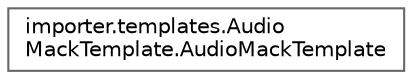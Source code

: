 digraph "Graphical Class Hierarchy"
{
 // LATEX_PDF_SIZE
  bgcolor="transparent";
  edge [fontname=Helvetica,fontsize=10,labelfontname=Helvetica,labelfontsize=10];
  node [fontname=Helvetica,fontsize=10,shape=box,height=0.2,width=0.4];
  rankdir="LR";
  Node0 [id="Node000000",label="importer.templates.Audio\lMackTemplate.AudioMackTemplate",height=0.2,width=0.4,color="grey40", fillcolor="white", style="filled",URL="$classimporter_1_1templates_1_1_audio_mack_template_1_1_audio_mack_template.html",tooltip=" "];
}
